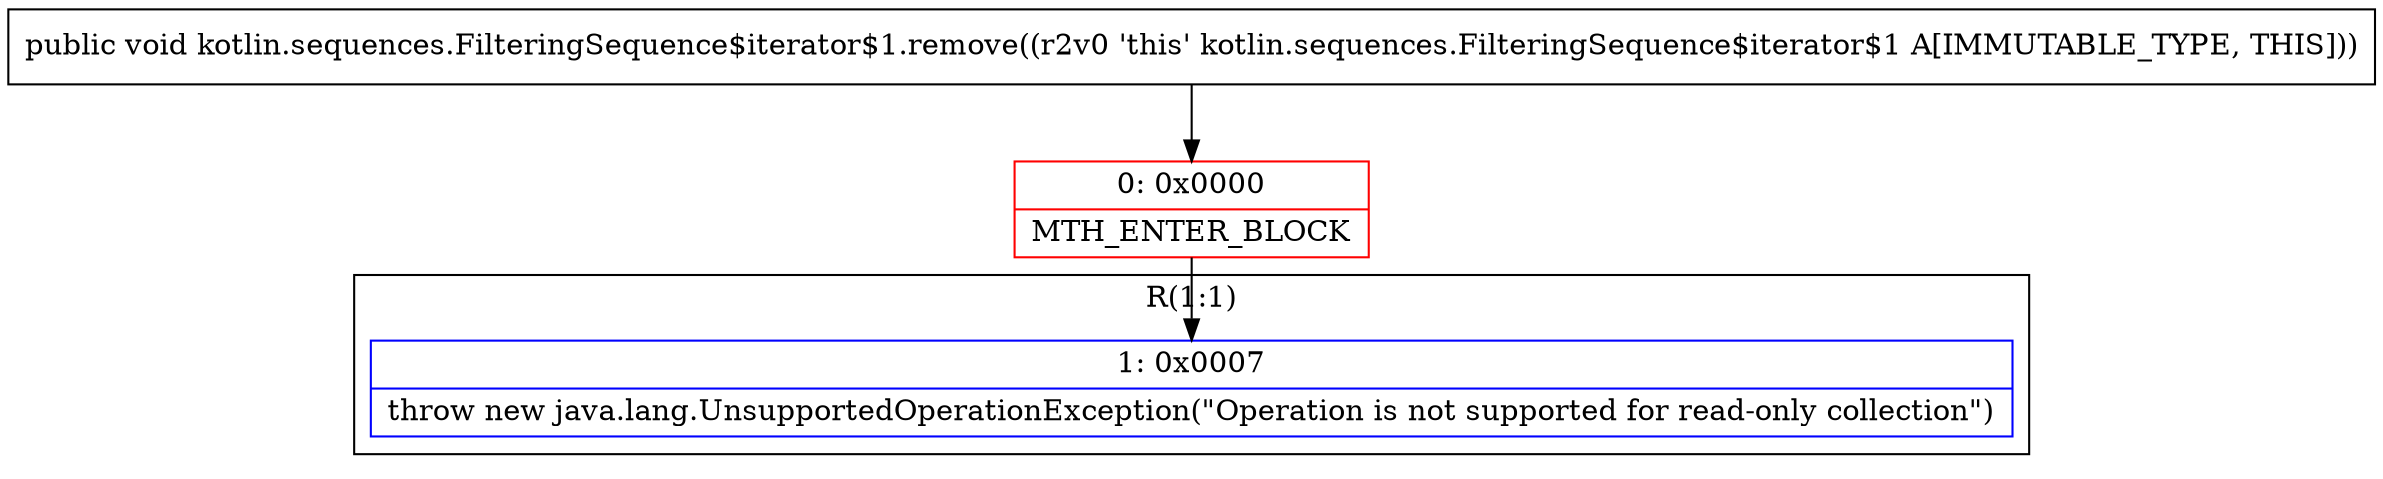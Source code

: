 digraph "CFG forkotlin.sequences.FilteringSequence$iterator$1.remove()V" {
subgraph cluster_Region_1094559734 {
label = "R(1:1)";
node [shape=record,color=blue];
Node_1 [shape=record,label="{1\:\ 0x0007|throw new java.lang.UnsupportedOperationException(\"Operation is not supported for read\-only collection\")\l}"];
}
Node_0 [shape=record,color=red,label="{0\:\ 0x0000|MTH_ENTER_BLOCK\l}"];
MethodNode[shape=record,label="{public void kotlin.sequences.FilteringSequence$iterator$1.remove((r2v0 'this' kotlin.sequences.FilteringSequence$iterator$1 A[IMMUTABLE_TYPE, THIS])) }"];
MethodNode -> Node_0;
Node_0 -> Node_1;
}

